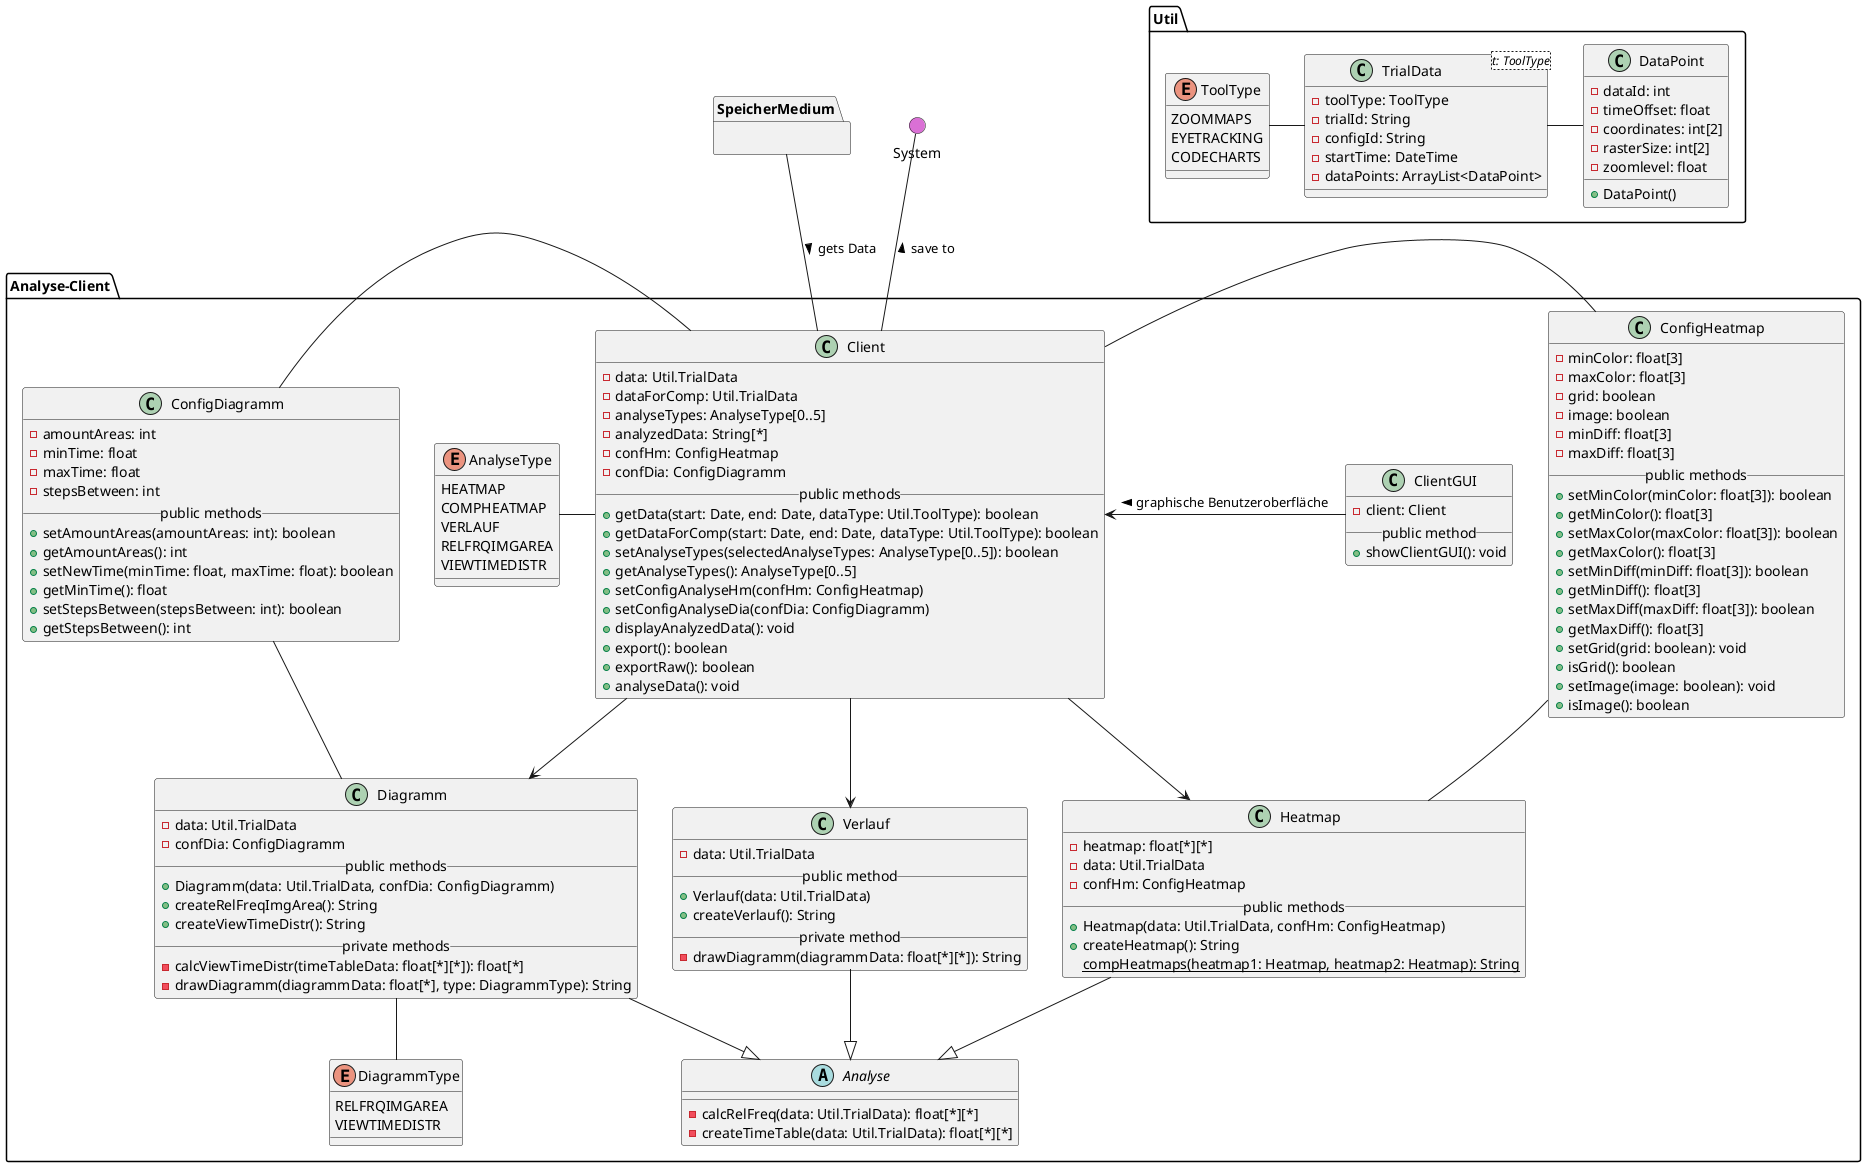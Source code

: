 @startuml Datenanalyse-Client

' === ANALYSE CLIENT ===
package Analyse-Client{

    ' Client
    class Client {
        - data: Util.TrialData
        - dataForComp: Util.TrialData
        - analyseTypes: AnalyseType[0..5]
        - analyzedData: String[*]
        - confHm: ConfigHeatmap
        - confDia: ConfigDiagramm
        __public methods__
        + getData(start: Date, end: Date, dataType: Util.ToolType): boolean
        + getDataForComp(start: Date, end: Date, dataType: Util.ToolType): boolean
        + setAnalyseTypes(selectedAnalyseTypes: AnalyseType[0..5]): boolean
        + getAnalyseTypes(): AnalyseType[0..5]
        + setConfigAnalyseHm(confHm: ConfigHeatmap)
        + setConfigAnalyseDia(confDia: ConfigDiagramm)
        + displayAnalyzedData(): void
        + export(): boolean
        + exportRaw(): boolean
        + analyseData(): void
    }

    ' Analyse
    abstract Analyse {
        - calcRelFreq(data: Util.TrialData): float[*][*]
        - createTimeTable(data: Util.TrialData): float[*][*]
    }

    ' Heatmap
    class Heatmap {
        - heatmap: float[*][*]
        - data: Util.TrialData
        - confHm: ConfigHeatmap
        __public methods__
        + Heatmap(data: Util.TrialData, confHm: ConfigHeatmap) 
        + createHeatmap(): String
        {static} compHeatmaps(heatmap1: Heatmap, heatmap2: Heatmap): String
    }

    ' Verlauf
    class Verlauf {
        - data: Util.TrialData
        __public method__
        + Verlauf(data: Util.TrialData)
        + createVerlauf(): String
        __private method__
        - drawDiagramm(diagrammData: float[*][*]): String
    }

    ' Diagramm
    class Diagramm {
        - data: Util.TrialData
        - confDia: ConfigDiagramm
        __public methods__
        + Diagramm(data: Util.TrialData, confDia: ConfigDiagramm)
        + createRelFreqImgArea(): String
        + createViewTimeDistr(): String
        __private methods__
        - calcViewTimeDistr(timeTableData: float[*][*]): float[*]
        - drawDiagramm(diagrammData: float[*], type: DiagrammType): String
    }

    ' ConfigDiagramm
    class ConfigDiagramm {
        - amountAreas: int
        - minTime: float
        - maxTime: float
        - stepsBetween: int
        __public methods__
        + setAmountAreas(amountAreas: int): boolean
        + getAmountAreas(): int
        + setNewTime(minTime: float, maxTime: float): boolean
        + getMinTime(): float
        + setStepsBetween(stepsBetween: int): boolean
        + getStepsBetween(): int
    }

    ' ConfigHeatmap
    class ConfigHeatmap {
        - minColor: float[3]
        - maxColor: float[3]
        - grid: boolean
        - image: boolean
        - minDiff: float[3]
        - maxDiff: float[3]
        __public methods__
        + setMinColor(minColor: float[3]): boolean
        + getMinColor(): float[3]
        + setMaxColor(maxColor: float[3]): boolean
        + getMaxColor(): float[3]
        + setMinDiff(minDiff: float[3]): boolean
        + getMinDiff(): float[3]
        + setMaxDiff(maxDiff: float[3]): boolean
        + getMaxDiff(): float[3]
        + setGrid(grid: boolean): void
        + isGrid(): boolean
        + setImage(image: boolean): void
        + isImage(): boolean
    }

    ' DiagrammType
    enum DiagrammType {
        RELFRQIMGAREA
        VIEWTIMEDISTR 
    }

    ' Type
    enum AnalyseType {
        HEATMAP
        COMPHEATMAP
        VERLAUF
        RELFRQIMGAREA
        VIEWTIMEDISTR
    }

    ' ClientGUI
    class ClientGUI {
        - client: Client
        __public method__
        + showClientGUI(): void
    }

    ' Vererbung
    Analyse <|-u- Heatmap
    Analyse <|-u- Verlauf
    Analyse <|-u- Diagramm

    ' Interaktionen
    Client -d-> Heatmap
    Client -d-> Verlauf
    Client -d-> Diagramm
    Client -l- AnalyseType
    Client <-r- ClientGUI : < graphische Benutzeroberfläche
    Diagramm -- DiagrammType
    ConfigDiagramm -- Diagramm
    ConfigDiagramm -r- Client
    ConfigHeatmap -- Heatmap
    ConfigHeatmap -l- Client

}

' Blackbox
package SpeicherMedium {}

package Util {

    ' Typen der erhobenen Daten
    enum ToolType {
        ZOOMMAPS
        EYETRACKING
        CODECHARTS
    }

    ' TrialData
    class TrialData<t: ToolType> {
        - toolType: ToolType
        - trialId: String
        - configId: String
        - startTime: DateTime
        - dataPoints: ArrayList<DataPoint>
    }

    ' DataPoints
    class DataPoint {
        - dataId: int
        - timeOffset: float
        - coordinates: int[2]
        - rasterSize: int[2]
        - zoomlevel: float
        + DataPoint()
    }

    ' Interaktionen
    TrialData -l- ToolType
    TrialData - DataPoint
}

() System #DA70D5

' Interaktionen
Client -u- System: > save to
Client -u- SpeicherMedium : < gets Data

@enduml
